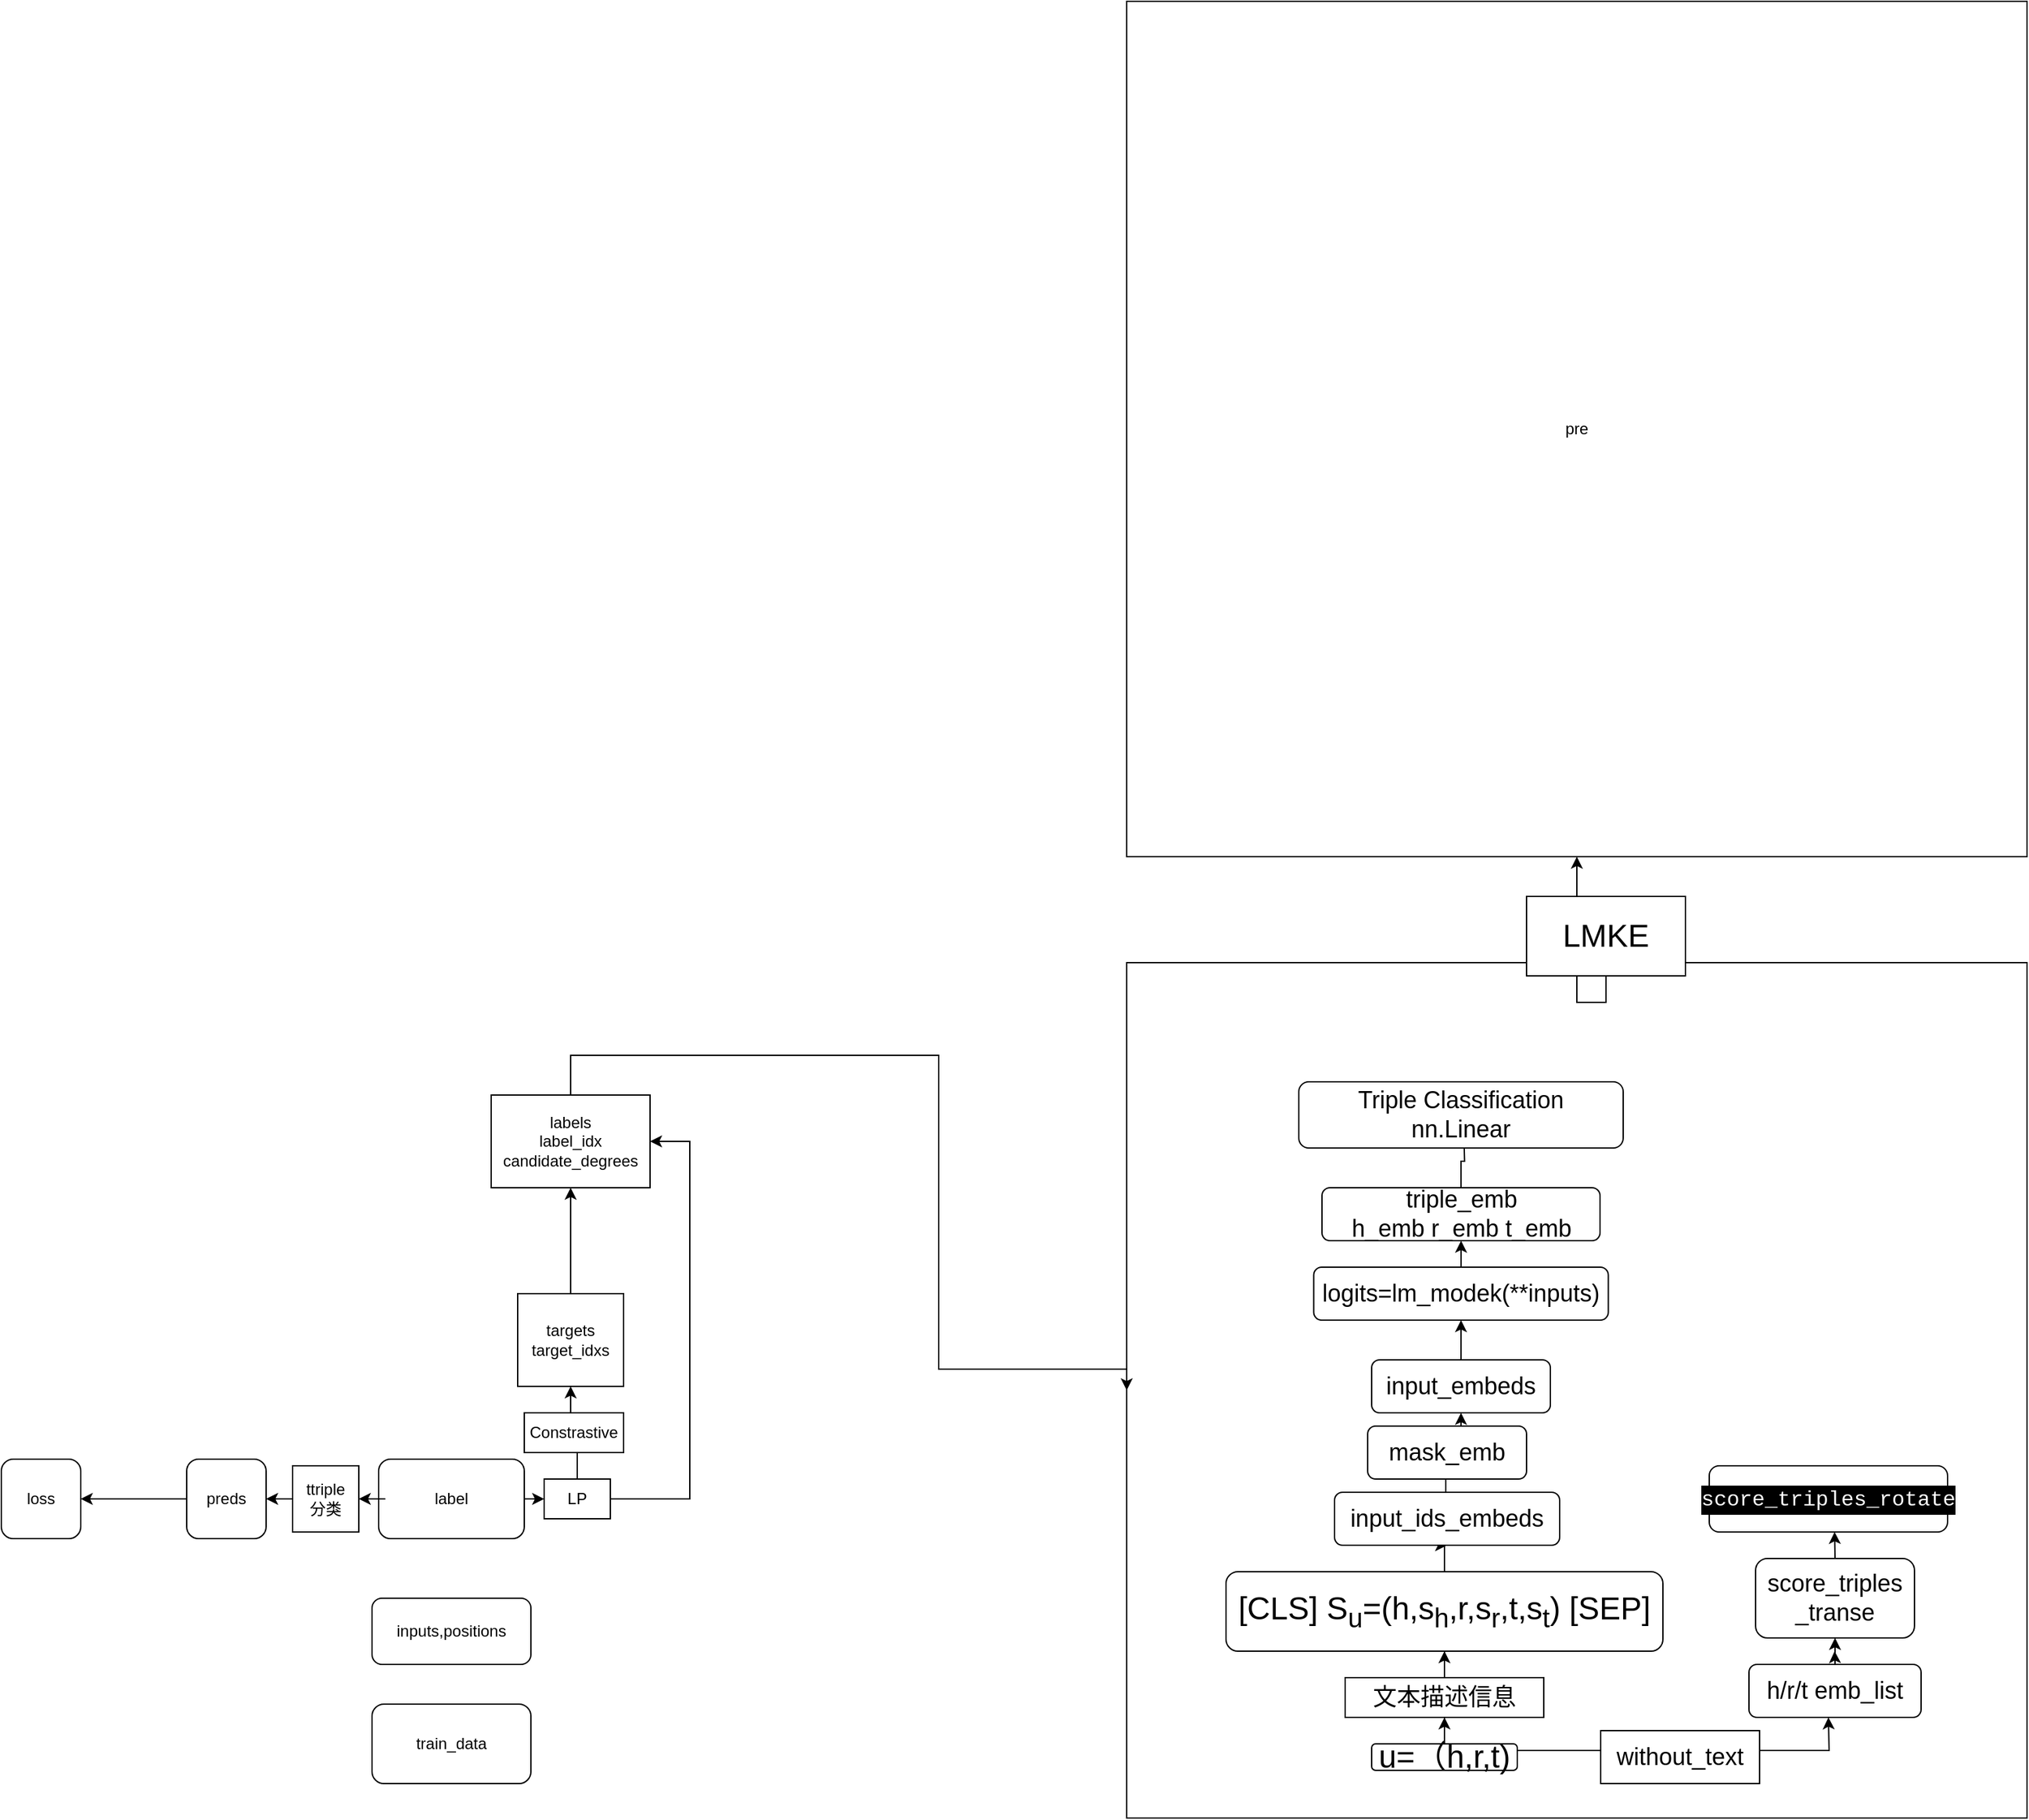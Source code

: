<mxfile version="21.7.4" type="github">
  <diagram name="第 1 页" id="9JXRR2FQcuDCm_Itce8K">
    <mxGraphModel dx="4879" dy="4939" grid="1" gridSize="10" guides="1" tooltips="1" connect="1" arrows="1" fold="1" page="1" pageScale="1" pageWidth="827" pageHeight="1169" math="0" shadow="0">
      <root>
        <mxCell id="0" />
        <mxCell id="1" parent="0" />
        <mxCell id="J2ooBoPmb8nhM15LZhtm-85" value="" style="edgeStyle=orthogonalEdgeStyle;rounded=0;orthogonalLoop=1;jettySize=auto;html=1;" edge="1" parent="1" source="J2ooBoPmb8nhM15LZhtm-82" target="J2ooBoPmb8nhM15LZhtm-84">
          <mxGeometry relative="1" as="geometry" />
        </mxCell>
        <mxCell id="J2ooBoPmb8nhM15LZhtm-82" value="" style="rounded=0;whiteSpace=wrap;html=1;" vertex="1" parent="1">
          <mxGeometry x="-150" y="540" width="680" height="646" as="geometry" />
        </mxCell>
        <mxCell id="J2ooBoPmb8nhM15LZhtm-6" value="" style="edgeStyle=orthogonalEdgeStyle;rounded=0;orthogonalLoop=1;jettySize=auto;html=1;" edge="1" parent="1" source="J2ooBoPmb8nhM15LZhtm-7" target="J2ooBoPmb8nhM15LZhtm-4">
          <mxGeometry relative="1" as="geometry" />
        </mxCell>
        <mxCell id="J2ooBoPmb8nhM15LZhtm-38" style="edgeStyle=orthogonalEdgeStyle;rounded=0;orthogonalLoop=1;jettySize=auto;html=1;exitX=1;exitY=0.25;exitDx=0;exitDy=0;" edge="1" parent="1" source="J2ooBoPmb8nhM15LZhtm-3">
          <mxGeometry relative="1" as="geometry">
            <mxPoint x="380.0" y="1110" as="targetPoint" />
          </mxGeometry>
        </mxCell>
        <mxCell id="J2ooBoPmb8nhM15LZhtm-3" value="&lt;font style=&quot;font-size: 24px;&quot;&gt;u=（h,r,t)&lt;/font&gt;" style="rounded=1;whiteSpace=wrap;html=1;" vertex="1" parent="1">
          <mxGeometry x="35" y="1130" width="110" height="20" as="geometry" />
        </mxCell>
        <mxCell id="J2ooBoPmb8nhM15LZhtm-20" style="edgeStyle=orthogonalEdgeStyle;rounded=0;orthogonalLoop=1;jettySize=auto;html=1;exitX=0.5;exitY=0;exitDx=0;exitDy=0;" edge="1" parent="1" source="J2ooBoPmb8nhM15LZhtm-4" target="J2ooBoPmb8nhM15LZhtm-16">
          <mxGeometry relative="1" as="geometry" />
        </mxCell>
        <mxCell id="J2ooBoPmb8nhM15LZhtm-4" value="&lt;font style=&quot;font-size: 24px;&quot;&gt;&lt;font style=&quot;&quot;&gt;[CLS] S&lt;sub&gt;u&lt;/sub&gt;&lt;/font&gt;&lt;font style=&quot;&quot;&gt;=(h,s&lt;sub style=&quot;&quot;&gt;h&lt;/sub&gt;,r,s&lt;sub style=&quot;&quot;&gt;r&lt;/sub&gt;,t,s&lt;sub style=&quot;&quot;&gt;t&lt;/sub&gt;) [SEP]&lt;/font&gt;&lt;/font&gt;" style="rounded=1;whiteSpace=wrap;html=1;" vertex="1" parent="1">
          <mxGeometry x="-75" y="1000" width="330" height="60" as="geometry" />
        </mxCell>
        <mxCell id="J2ooBoPmb8nhM15LZhtm-9" value="" style="edgeStyle=orthogonalEdgeStyle;rounded=0;orthogonalLoop=1;jettySize=auto;html=1;" edge="1" parent="1" source="J2ooBoPmb8nhM15LZhtm-3" target="J2ooBoPmb8nhM15LZhtm-7">
          <mxGeometry relative="1" as="geometry">
            <mxPoint x="90" y="1140" as="sourcePoint" />
            <mxPoint x="145" y="980" as="targetPoint" />
          </mxGeometry>
        </mxCell>
        <mxCell id="J2ooBoPmb8nhM15LZhtm-7" value="&lt;font style=&quot;font-size: 18px;&quot;&gt;文本描述信息&lt;/font&gt;" style="rounded=0;whiteSpace=wrap;html=1;" vertex="1" parent="1">
          <mxGeometry x="15" y="1080" width="150" height="30" as="geometry" />
        </mxCell>
        <mxCell id="J2ooBoPmb8nhM15LZhtm-22" style="edgeStyle=orthogonalEdgeStyle;rounded=0;orthogonalLoop=1;jettySize=auto;html=1;exitX=0.5;exitY=0;exitDx=0;exitDy=0;" edge="1" parent="1" source="J2ooBoPmb8nhM15LZhtm-16">
          <mxGeometry relative="1" as="geometry">
            <mxPoint x="91" y="910" as="targetPoint" />
          </mxGeometry>
        </mxCell>
        <mxCell id="J2ooBoPmb8nhM15LZhtm-16" value="&lt;span style=&quot;font-size: 18px;&quot;&gt;input_ids_embeds&lt;/span&gt;" style="rounded=1;whiteSpace=wrap;html=1;" vertex="1" parent="1">
          <mxGeometry x="7" y="940" width="170" height="40" as="geometry" />
        </mxCell>
        <mxCell id="J2ooBoPmb8nhM15LZhtm-28" style="edgeStyle=orthogonalEdgeStyle;rounded=0;orthogonalLoop=1;jettySize=auto;html=1;exitX=0.5;exitY=0;exitDx=0;exitDy=0;entryX=0.5;entryY=1;entryDx=0;entryDy=0;" edge="1" parent="1" source="J2ooBoPmb8nhM15LZhtm-19" target="J2ooBoPmb8nhM15LZhtm-23">
          <mxGeometry relative="1" as="geometry" />
        </mxCell>
        <mxCell id="J2ooBoPmb8nhM15LZhtm-19" value="&lt;font style=&quot;font-size: 18px;&quot;&gt;mask_emb&lt;/font&gt;" style="rounded=1;whiteSpace=wrap;html=1;" vertex="1" parent="1">
          <mxGeometry x="32" y="890" width="120" height="40" as="geometry" />
        </mxCell>
        <mxCell id="J2ooBoPmb8nhM15LZhtm-23" value="&lt;font style=&quot;font-size: 18px;&quot;&gt;input_embeds&lt;/font&gt;" style="rounded=1;whiteSpace=wrap;html=1;" vertex="1" parent="1">
          <mxGeometry x="35" y="840" width="135" height="40" as="geometry" />
        </mxCell>
        <mxCell id="J2ooBoPmb8nhM15LZhtm-33" value="" style="edgeStyle=orthogonalEdgeStyle;rounded=0;orthogonalLoop=1;jettySize=auto;html=1;" edge="1" parent="1" source="J2ooBoPmb8nhM15LZhtm-24" target="J2ooBoPmb8nhM15LZhtm-26">
          <mxGeometry relative="1" as="geometry" />
        </mxCell>
        <mxCell id="J2ooBoPmb8nhM15LZhtm-24" value="&lt;font style=&quot;font-size: 18px;&quot;&gt;logits=lm_modek(**inputs)&lt;/font&gt;" style="rounded=1;whiteSpace=wrap;html=1;" vertex="1" parent="1">
          <mxGeometry x="-8.75" y="770" width="222.5" height="40" as="geometry" />
        </mxCell>
        <mxCell id="J2ooBoPmb8nhM15LZhtm-37" style="edgeStyle=orthogonalEdgeStyle;rounded=0;orthogonalLoop=1;jettySize=auto;html=1;exitX=0.5;exitY=0;exitDx=0;exitDy=0;" edge="1" parent="1" source="J2ooBoPmb8nhM15LZhtm-26">
          <mxGeometry relative="1" as="geometry">
            <mxPoint x="104.667" y="670" as="targetPoint" />
          </mxGeometry>
        </mxCell>
        <mxCell id="J2ooBoPmb8nhM15LZhtm-26" value="&lt;font style=&quot;font-size: 18px;&quot;&gt;triple_emb&lt;br&gt;h_emb r_emb t_emb&lt;/font&gt;" style="rounded=1;whiteSpace=wrap;html=1;" vertex="1" parent="1">
          <mxGeometry x="-2.5" y="710" width="210" height="40" as="geometry" />
        </mxCell>
        <mxCell id="J2ooBoPmb8nhM15LZhtm-31" value="" style="endArrow=classic;html=1;rounded=0;exitX=0.5;exitY=0;exitDx=0;exitDy=0;entryX=0.5;entryY=1;entryDx=0;entryDy=0;" edge="1" parent="1" source="J2ooBoPmb8nhM15LZhtm-23" target="J2ooBoPmb8nhM15LZhtm-24">
          <mxGeometry width="50" height="50" relative="1" as="geometry">
            <mxPoint x="60" y="860" as="sourcePoint" />
            <mxPoint x="110" y="810" as="targetPoint" />
          </mxGeometry>
        </mxCell>
        <mxCell id="J2ooBoPmb8nhM15LZhtm-34" value="&lt;font style=&quot;font-size: 18px;&quot;&gt;Triple Classification&lt;br&gt;nn.Linear&lt;/font&gt;" style="rounded=1;whiteSpace=wrap;html=1;" vertex="1" parent="1">
          <mxGeometry x="-20" y="630" width="245" height="50" as="geometry" />
        </mxCell>
        <mxCell id="J2ooBoPmb8nhM15LZhtm-44" style="edgeStyle=orthogonalEdgeStyle;rounded=0;orthogonalLoop=1;jettySize=auto;html=1;exitX=0.5;exitY=0;exitDx=0;exitDy=0;" edge="1" parent="1" source="J2ooBoPmb8nhM15LZhtm-39">
          <mxGeometry relative="1" as="geometry">
            <mxPoint x="384.667" y="1060" as="targetPoint" />
          </mxGeometry>
        </mxCell>
        <mxCell id="J2ooBoPmb8nhM15LZhtm-45" style="edgeStyle=orthogonalEdgeStyle;rounded=0;orthogonalLoop=1;jettySize=auto;html=1;exitX=0.5;exitY=0;exitDx=0;exitDy=0;entryX=0.5;entryY=1;entryDx=0;entryDy=0;" edge="1" parent="1" source="J2ooBoPmb8nhM15LZhtm-39" target="J2ooBoPmb8nhM15LZhtm-43">
          <mxGeometry relative="1" as="geometry" />
        </mxCell>
        <mxCell id="J2ooBoPmb8nhM15LZhtm-39" value="&lt;font style=&quot;font-size: 18px;&quot;&gt;h/r/t emb_list&lt;/font&gt;" style="rounded=1;whiteSpace=wrap;html=1;" vertex="1" parent="1">
          <mxGeometry x="320" y="1070" width="130" height="40" as="geometry" />
        </mxCell>
        <mxCell id="J2ooBoPmb8nhM15LZhtm-40" value="&lt;font style=&quot;font-size: 18px;&quot;&gt;without_text&lt;/font&gt;" style="rounded=0;whiteSpace=wrap;html=1;" vertex="1" parent="1">
          <mxGeometry x="208" y="1120" width="120" height="40" as="geometry" />
        </mxCell>
        <mxCell id="J2ooBoPmb8nhM15LZhtm-46" style="edgeStyle=orthogonalEdgeStyle;rounded=0;orthogonalLoop=1;jettySize=auto;html=1;exitX=0.5;exitY=0;exitDx=0;exitDy=0;" edge="1" parent="1" source="J2ooBoPmb8nhM15LZhtm-43">
          <mxGeometry relative="1" as="geometry">
            <mxPoint x="384.667" y="970" as="targetPoint" />
          </mxGeometry>
        </mxCell>
        <mxCell id="J2ooBoPmb8nhM15LZhtm-43" value="&lt;font style=&quot;font-size: 18px;&quot;&gt;score_triples&lt;br&gt;_transe&lt;/font&gt;" style="rounded=1;whiteSpace=wrap;html=1;" vertex="1" parent="1">
          <mxGeometry x="325" y="990" width="120" height="60" as="geometry" />
        </mxCell>
        <mxCell id="J2ooBoPmb8nhM15LZhtm-47" value="&lt;div style=&quot;color: rgb(255, 255, 255); background-color: rgb(0, 0, 0); font-family: Consolas, &amp;quot;Courier New&amp;quot;, monospace; font-size: 16px; line-height: 22px;&quot;&gt;score_triples_rotate&lt;/div&gt;" style="rounded=1;whiteSpace=wrap;html=1;" vertex="1" parent="1">
          <mxGeometry x="290" y="920" width="180" height="50" as="geometry" />
        </mxCell>
        <mxCell id="J2ooBoPmb8nhM15LZhtm-49" value="train_data" style="rounded=1;whiteSpace=wrap;html=1;" vertex="1" parent="1">
          <mxGeometry x="-720" y="1100" width="120" height="60" as="geometry" />
        </mxCell>
        <mxCell id="J2ooBoPmb8nhM15LZhtm-50" value="inputs,positions" style="rounded=1;whiteSpace=wrap;html=1;" vertex="1" parent="1">
          <mxGeometry x="-720" y="1020" width="120" height="50" as="geometry" />
        </mxCell>
        <mxCell id="J2ooBoPmb8nhM15LZhtm-53" value="" style="edgeStyle=orthogonalEdgeStyle;rounded=0;orthogonalLoop=1;jettySize=auto;html=1;" edge="1" parent="1" source="J2ooBoPmb8nhM15LZhtm-54" target="J2ooBoPmb8nhM15LZhtm-52">
          <mxGeometry relative="1" as="geometry" />
        </mxCell>
        <mxCell id="J2ooBoPmb8nhM15LZhtm-80" style="edgeStyle=orthogonalEdgeStyle;rounded=0;orthogonalLoop=1;jettySize=auto;html=1;exitX=1;exitY=0.5;exitDx=0;exitDy=0;entryX=0;entryY=0.5;entryDx=0;entryDy=0;" edge="1" parent="1" source="J2ooBoPmb8nhM15LZhtm-51" target="J2ooBoPmb8nhM15LZhtm-58">
          <mxGeometry relative="1" as="geometry" />
        </mxCell>
        <mxCell id="J2ooBoPmb8nhM15LZhtm-51" value="label" style="rounded=1;whiteSpace=wrap;html=1;" vertex="1" parent="1">
          <mxGeometry x="-715" y="915" width="110" height="60" as="geometry" />
        </mxCell>
        <mxCell id="J2ooBoPmb8nhM15LZhtm-60" value="" style="edgeStyle=orthogonalEdgeStyle;rounded=0;orthogonalLoop=1;jettySize=auto;html=1;" edge="1" parent="1" source="J2ooBoPmb8nhM15LZhtm-52" target="J2ooBoPmb8nhM15LZhtm-59">
          <mxGeometry relative="1" as="geometry" />
        </mxCell>
        <mxCell id="J2ooBoPmb8nhM15LZhtm-52" value="preds" style="rounded=1;whiteSpace=wrap;html=1;" vertex="1" parent="1">
          <mxGeometry x="-860" y="915" width="60" height="60" as="geometry" />
        </mxCell>
        <mxCell id="J2ooBoPmb8nhM15LZhtm-57" value="" style="edgeStyle=orthogonalEdgeStyle;rounded=0;orthogonalLoop=1;jettySize=auto;html=1;" edge="1" parent="1" source="J2ooBoPmb8nhM15LZhtm-51" target="J2ooBoPmb8nhM15LZhtm-54">
          <mxGeometry relative="1" as="geometry">
            <mxPoint x="-715" y="945" as="sourcePoint" />
            <mxPoint x="-800" y="945" as="targetPoint" />
          </mxGeometry>
        </mxCell>
        <mxCell id="J2ooBoPmb8nhM15LZhtm-54" value="ttriple &lt;br&gt;分类" style="rounded=0;whiteSpace=wrap;html=1;" vertex="1" parent="1">
          <mxGeometry x="-780" y="920" width="50" height="50" as="geometry" />
        </mxCell>
        <mxCell id="J2ooBoPmb8nhM15LZhtm-78" style="edgeStyle=orthogonalEdgeStyle;rounded=0;orthogonalLoop=1;jettySize=auto;html=1;exitX=1;exitY=0.5;exitDx=0;exitDy=0;entryX=1;entryY=0.5;entryDx=0;entryDy=0;" edge="1" parent="1" source="J2ooBoPmb8nhM15LZhtm-58" target="J2ooBoPmb8nhM15LZhtm-65">
          <mxGeometry relative="1" as="geometry">
            <Array as="points">
              <mxPoint x="-480" y="945" />
              <mxPoint x="-480" y="675" />
            </Array>
          </mxGeometry>
        </mxCell>
        <mxCell id="J2ooBoPmb8nhM15LZhtm-58" value="LP" style="rounded=0;whiteSpace=wrap;html=1;" vertex="1" parent="1">
          <mxGeometry x="-590" y="930" width="50" height="30" as="geometry" />
        </mxCell>
        <mxCell id="J2ooBoPmb8nhM15LZhtm-59" value="loss" style="rounded=1;whiteSpace=wrap;html=1;" vertex="1" parent="1">
          <mxGeometry x="-1000" y="915" width="60" height="60" as="geometry" />
        </mxCell>
        <mxCell id="J2ooBoPmb8nhM15LZhtm-64" value="" style="edgeStyle=orthogonalEdgeStyle;rounded=0;orthogonalLoop=1;jettySize=auto;html=1;exitX=0.5;exitY=0;exitDx=0;exitDy=0;" edge="1" parent="1" source="J2ooBoPmb8nhM15LZhtm-58" target="J2ooBoPmb8nhM15LZhtm-63">
          <mxGeometry relative="1" as="geometry">
            <mxPoint x="-570.0" y="880" as="sourcePoint" />
          </mxGeometry>
        </mxCell>
        <mxCell id="J2ooBoPmb8nhM15LZhtm-66" value="" style="edgeStyle=orthogonalEdgeStyle;rounded=0;orthogonalLoop=1;jettySize=auto;html=1;" edge="1" parent="1" source="J2ooBoPmb8nhM15LZhtm-63" target="J2ooBoPmb8nhM15LZhtm-65">
          <mxGeometry relative="1" as="geometry" />
        </mxCell>
        <mxCell id="J2ooBoPmb8nhM15LZhtm-63" value="targets&lt;br&gt;target_idxs" style="whiteSpace=wrap;html=1;rounded=0;" vertex="1" parent="1">
          <mxGeometry x="-610" y="790" width="80" height="70" as="geometry" />
        </mxCell>
        <mxCell id="J2ooBoPmb8nhM15LZhtm-68" value="" style="edgeStyle=orthogonalEdgeStyle;rounded=0;orthogonalLoop=1;jettySize=auto;html=1;entryX=0;entryY=0.5;entryDx=0;entryDy=0;" edge="1" parent="1" source="J2ooBoPmb8nhM15LZhtm-65" target="J2ooBoPmb8nhM15LZhtm-82">
          <mxGeometry relative="1" as="geometry">
            <mxPoint x="-120" y="850" as="targetPoint" />
            <Array as="points">
              <mxPoint x="-570" y="610" />
              <mxPoint x="-292" y="610" />
              <mxPoint x="-292" y="847" />
            </Array>
          </mxGeometry>
        </mxCell>
        <mxCell id="J2ooBoPmb8nhM15LZhtm-65" value="labels&lt;br&gt;label_idx&lt;br&gt;candidate_degrees" style="whiteSpace=wrap;html=1;rounded=0;" vertex="1" parent="1">
          <mxGeometry x="-630" y="640" width="120" height="70" as="geometry" />
        </mxCell>
        <mxCell id="J2ooBoPmb8nhM15LZhtm-71" value="Constrastive" style="rounded=0;whiteSpace=wrap;html=1;" vertex="1" parent="1">
          <mxGeometry x="-605" y="880" width="75" height="30" as="geometry" />
        </mxCell>
        <mxCell id="J2ooBoPmb8nhM15LZhtm-86" style="edgeStyle=orthogonalEdgeStyle;rounded=0;orthogonalLoop=1;jettySize=auto;html=1;exitX=0.5;exitY=1;exitDx=0;exitDy=0;" edge="1" parent="1" source="J2ooBoPmb8nhM15LZhtm-83" target="J2ooBoPmb8nhM15LZhtm-82">
          <mxGeometry relative="1" as="geometry" />
        </mxCell>
        <mxCell id="J2ooBoPmb8nhM15LZhtm-83" value="&lt;font style=&quot;font-size: 24px;&quot;&gt;LMKE&lt;/font&gt;" style="rounded=0;whiteSpace=wrap;html=1;" vertex="1" parent="1">
          <mxGeometry x="152" y="490" width="120" height="60" as="geometry" />
        </mxCell>
        <mxCell id="J2ooBoPmb8nhM15LZhtm-84" value="pre" style="rounded=0;whiteSpace=wrap;html=1;" vertex="1" parent="1">
          <mxGeometry x="-150" y="-186" width="680" height="646" as="geometry" />
        </mxCell>
      </root>
    </mxGraphModel>
  </diagram>
</mxfile>
